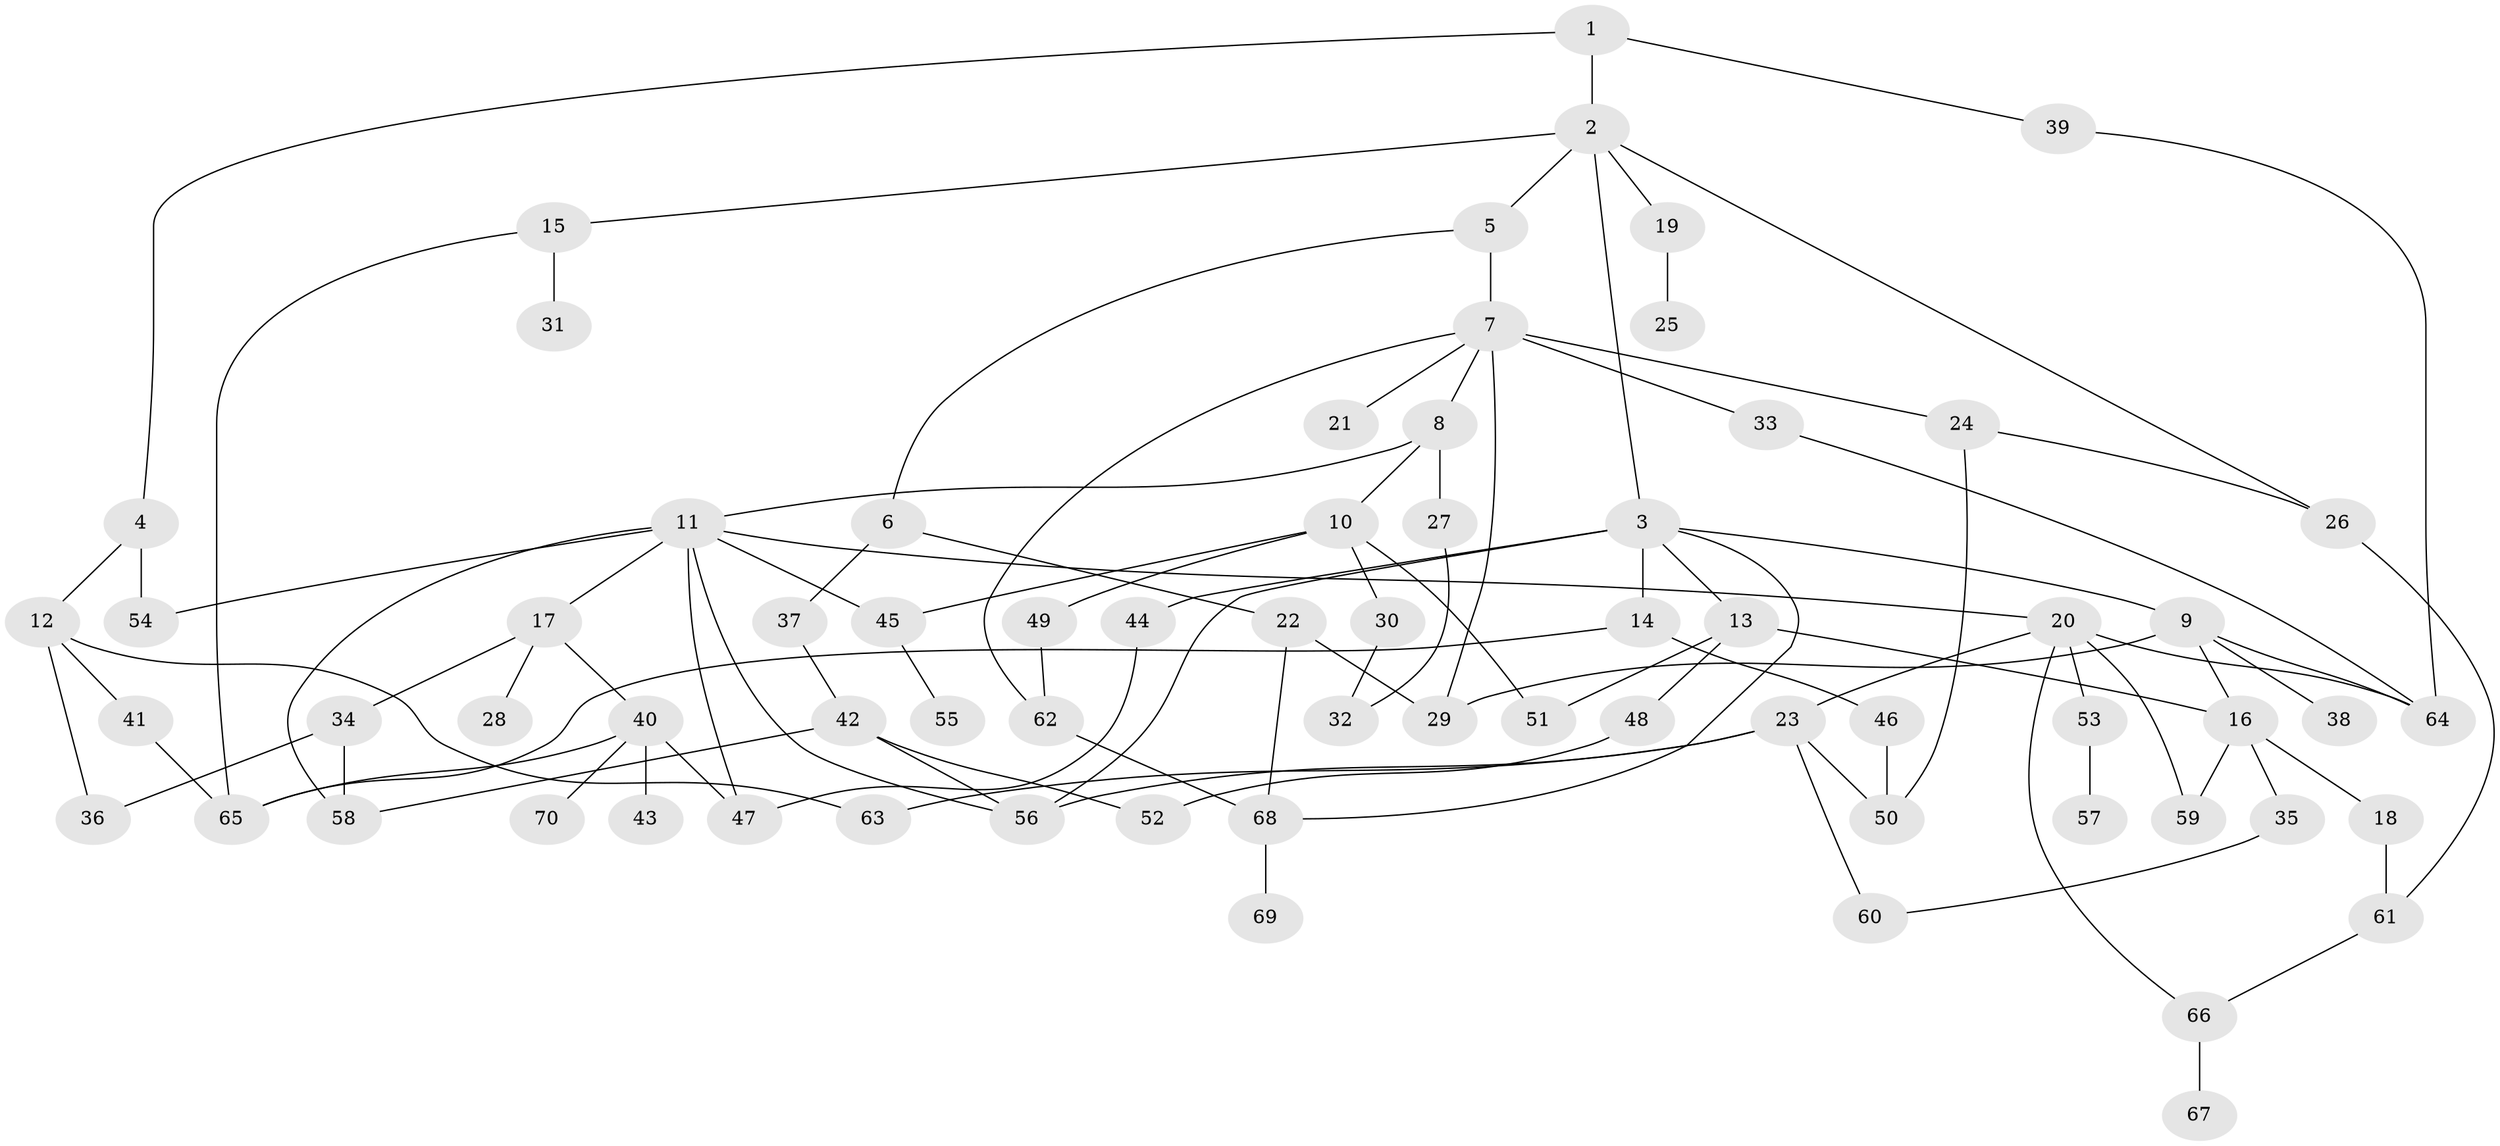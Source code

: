 // Generated by graph-tools (version 1.1) at 2025/34/03/09/25 02:34:11]
// undirected, 70 vertices, 102 edges
graph export_dot {
graph [start="1"]
  node [color=gray90,style=filled];
  1;
  2;
  3;
  4;
  5;
  6;
  7;
  8;
  9;
  10;
  11;
  12;
  13;
  14;
  15;
  16;
  17;
  18;
  19;
  20;
  21;
  22;
  23;
  24;
  25;
  26;
  27;
  28;
  29;
  30;
  31;
  32;
  33;
  34;
  35;
  36;
  37;
  38;
  39;
  40;
  41;
  42;
  43;
  44;
  45;
  46;
  47;
  48;
  49;
  50;
  51;
  52;
  53;
  54;
  55;
  56;
  57;
  58;
  59;
  60;
  61;
  62;
  63;
  64;
  65;
  66;
  67;
  68;
  69;
  70;
  1 -- 2;
  1 -- 4;
  1 -- 39;
  2 -- 3;
  2 -- 5;
  2 -- 15;
  2 -- 19;
  2 -- 26;
  3 -- 9;
  3 -- 13;
  3 -- 14;
  3 -- 44;
  3 -- 56;
  3 -- 68;
  4 -- 12;
  4 -- 54;
  5 -- 6;
  5 -- 7;
  6 -- 22;
  6 -- 37;
  7 -- 8;
  7 -- 21;
  7 -- 24;
  7 -- 33;
  7 -- 62;
  7 -- 29;
  8 -- 10;
  8 -- 11;
  8 -- 27;
  9 -- 29;
  9 -- 38;
  9 -- 16;
  9 -- 64;
  10 -- 30;
  10 -- 45;
  10 -- 49;
  10 -- 51;
  11 -- 17;
  11 -- 20;
  11 -- 47;
  11 -- 56;
  11 -- 58;
  11 -- 45;
  11 -- 54;
  12 -- 41;
  12 -- 63;
  12 -- 36;
  13 -- 16;
  13 -- 48;
  13 -- 51;
  14 -- 46;
  14 -- 65;
  15 -- 31;
  15 -- 65;
  16 -- 18;
  16 -- 35;
  16 -- 59;
  17 -- 28;
  17 -- 34;
  17 -- 40;
  18 -- 61;
  19 -- 25;
  20 -- 23;
  20 -- 53;
  20 -- 59;
  20 -- 64;
  20 -- 66;
  22 -- 29;
  22 -- 68;
  23 -- 56;
  23 -- 63;
  23 -- 60;
  23 -- 50;
  24 -- 50;
  24 -- 26;
  26 -- 61;
  27 -- 32;
  30 -- 32;
  33 -- 64;
  34 -- 36;
  34 -- 58;
  35 -- 60;
  37 -- 42;
  39 -- 64;
  40 -- 43;
  40 -- 70;
  40 -- 65;
  40 -- 47;
  41 -- 65;
  42 -- 58;
  42 -- 56;
  42 -- 52;
  44 -- 47;
  45 -- 55;
  46 -- 50;
  48 -- 52;
  49 -- 62;
  53 -- 57;
  61 -- 66;
  62 -- 68;
  66 -- 67;
  68 -- 69;
}
